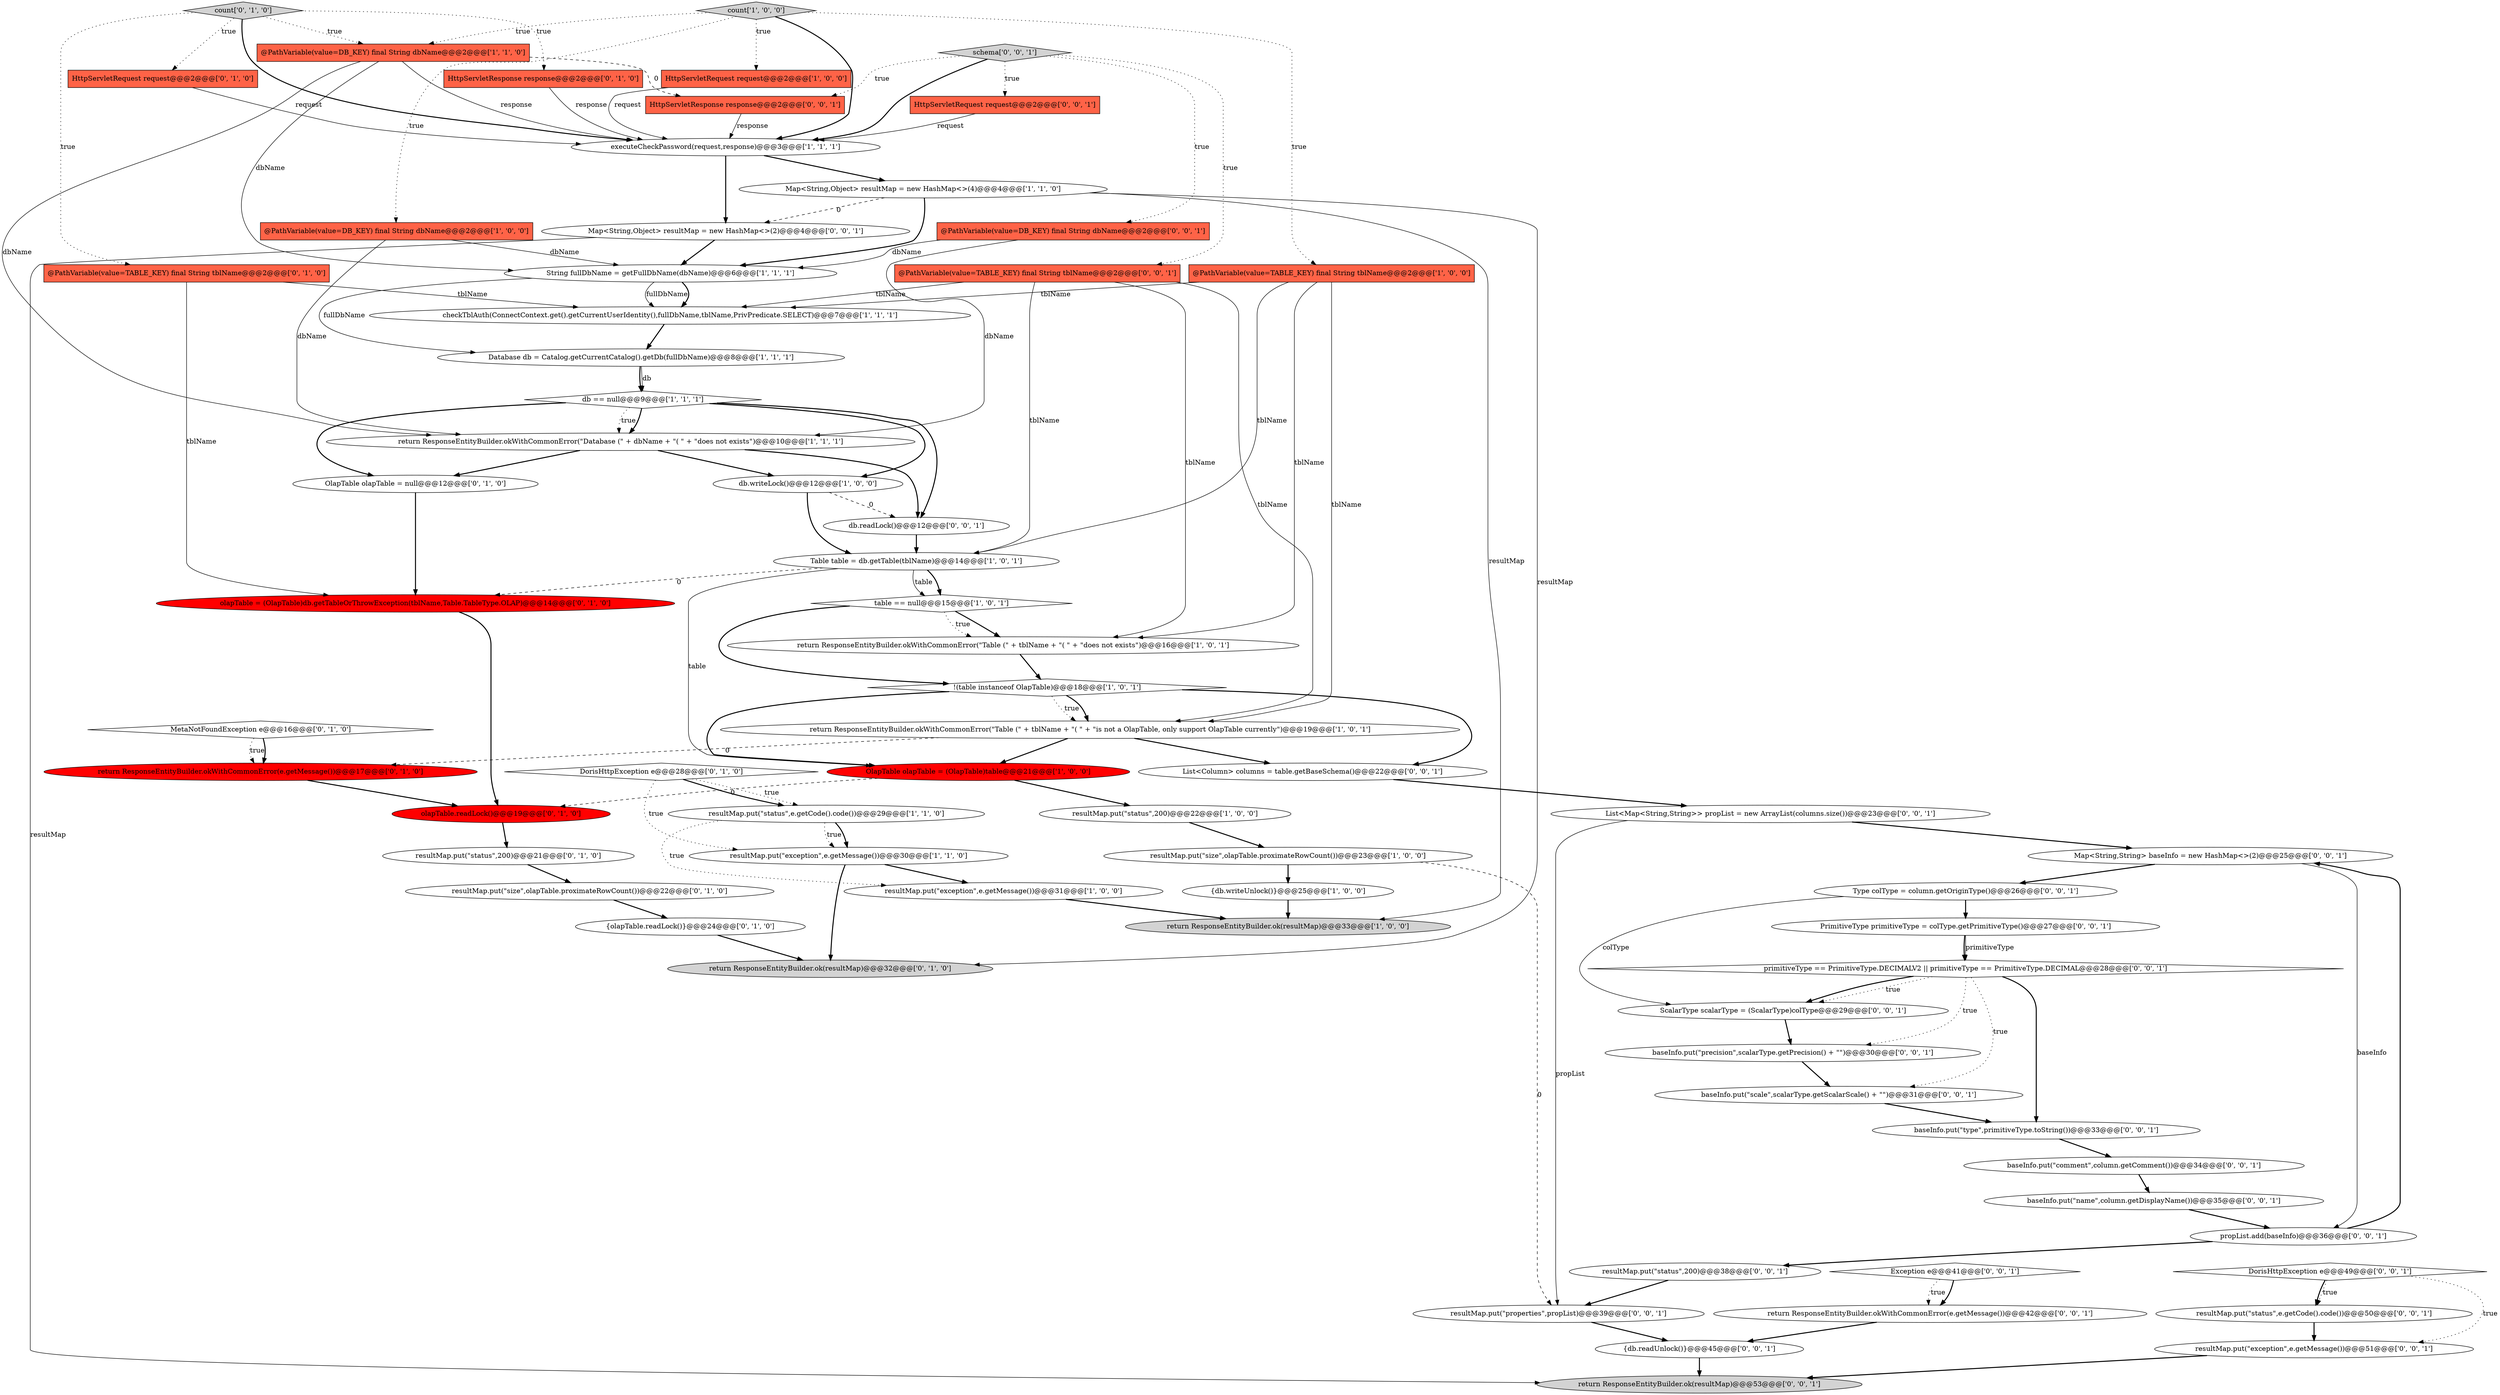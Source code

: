 digraph {
7 [style = filled, label = "HttpServletRequest request@@@2@@@['1', '0', '0']", fillcolor = tomato, shape = box image = "AAA0AAABBB1BBB"];
48 [style = filled, label = "return ResponseEntityBuilder.ok(resultMap)@@@53@@@['0', '0', '1']", fillcolor = lightgray, shape = ellipse image = "AAA0AAABBB3BBB"];
18 [style = filled, label = "db.writeLock()@@@12@@@['1', '0', '0']", fillcolor = white, shape = ellipse image = "AAA0AAABBB1BBB"];
68 [style = filled, label = "baseInfo.put(\"name\",column.getDisplayName())@@@35@@@['0', '0', '1']", fillcolor = white, shape = ellipse image = "AAA0AAABBB3BBB"];
40 [style = filled, label = "Map<String,Object> resultMap = new HashMap<>(2)@@@4@@@['0', '0', '1']", fillcolor = white, shape = ellipse image = "AAA0AAABBB3BBB"];
46 [style = filled, label = "Type colType = column.getOriginType()@@@26@@@['0', '0', '1']", fillcolor = white, shape = ellipse image = "AAA0AAABBB3BBB"];
13 [style = filled, label = "{db.writeUnlock()}@@@25@@@['1', '0', '0']", fillcolor = white, shape = ellipse image = "AAA0AAABBB1BBB"];
5 [style = filled, label = "resultMap.put(\"status\",e.getCode().code())@@@29@@@['1', '1', '0']", fillcolor = white, shape = ellipse image = "AAA0AAABBB1BBB"];
28 [style = filled, label = "HttpServletRequest request@@@2@@@['0', '1', '0']", fillcolor = tomato, shape = box image = "AAA0AAABBB2BBB"];
43 [style = filled, label = "baseInfo.put(\"type\",primitiveType.toString())@@@33@@@['0', '0', '1']", fillcolor = white, shape = ellipse image = "AAA0AAABBB3BBB"];
26 [style = filled, label = "MetaNotFoundException e@@@16@@@['0', '1', '0']", fillcolor = white, shape = diamond image = "AAA0AAABBB2BBB"];
60 [style = filled, label = "resultMap.put(\"status\",e.getCode().code())@@@50@@@['0', '0', '1']", fillcolor = white, shape = ellipse image = "AAA0AAABBB3BBB"];
30 [style = filled, label = "resultMap.put(\"size\",olapTable.proximateRowCount())@@@22@@@['0', '1', '0']", fillcolor = white, shape = ellipse image = "AAA0AAABBB2BBB"];
17 [style = filled, label = "@PathVariable(value=DB_KEY) final String dbName@@@2@@@['1', '1', '0']", fillcolor = tomato, shape = box image = "AAA0AAABBB1BBB"];
35 [style = filled, label = "count['0', '1', '0']", fillcolor = lightgray, shape = diamond image = "AAA0AAABBB2BBB"];
38 [style = filled, label = "olapTable = (OlapTable)db.getTableOrThrowException(tblName,Table.TableType.OLAP)@@@14@@@['0', '1', '0']", fillcolor = red, shape = ellipse image = "AAA1AAABBB2BBB"];
53 [style = filled, label = "ScalarType scalarType = (ScalarType)colType@@@29@@@['0', '0', '1']", fillcolor = white, shape = ellipse image = "AAA0AAABBB3BBB"];
52 [style = filled, label = "propList.add(baseInfo)@@@36@@@['0', '0', '1']", fillcolor = white, shape = ellipse image = "AAA0AAABBB3BBB"];
57 [style = filled, label = "PrimitiveType primitiveType = colType.getPrimitiveType()@@@27@@@['0', '0', '1']", fillcolor = white, shape = ellipse image = "AAA0AAABBB3BBB"];
59 [style = filled, label = "DorisHttpException e@@@49@@@['0', '0', '1']", fillcolor = white, shape = diamond image = "AAA0AAABBB3BBB"];
12 [style = filled, label = "return ResponseEntityBuilder.okWithCommonError(\"Database (\" + dbName + \"( \" + \"does not exists\")@@@10@@@['1', '1', '1']", fillcolor = white, shape = ellipse image = "AAA0AAABBB1BBB"];
47 [style = filled, label = "schema['0', '0', '1']", fillcolor = lightgray, shape = diamond image = "AAA0AAABBB3BBB"];
51 [style = filled, label = "{db.readUnlock()}@@@45@@@['0', '0', '1']", fillcolor = white, shape = ellipse image = "AAA0AAABBB3BBB"];
49 [style = filled, label = "@PathVariable(value=TABLE_KEY) final String tblName@@@2@@@['0', '0', '1']", fillcolor = tomato, shape = box image = "AAA0AAABBB3BBB"];
10 [style = filled, label = "resultMap.put(\"size\",olapTable.proximateRowCount())@@@23@@@['1', '0', '0']", fillcolor = white, shape = ellipse image = "AAA0AAABBB1BBB"];
63 [style = filled, label = "resultMap.put(\"exception\",e.getMessage())@@@51@@@['0', '0', '1']", fillcolor = white, shape = ellipse image = "AAA0AAABBB3BBB"];
16 [style = filled, label = "table == null@@@15@@@['1', '0', '1']", fillcolor = white, shape = diamond image = "AAA0AAABBB1BBB"];
39 [style = filled, label = "return ResponseEntityBuilder.okWithCommonError(e.getMessage())@@@17@@@['0', '1', '0']", fillcolor = red, shape = ellipse image = "AAA1AAABBB2BBB"];
3 [style = filled, label = "return ResponseEntityBuilder.okWithCommonError(\"Table (\" + tblName + \"( \" + \"does not exists\")@@@16@@@['1', '0', '1']", fillcolor = white, shape = ellipse image = "AAA0AAABBB1BBB"];
20 [style = filled, label = "OlapTable olapTable = (OlapTable)table@@@21@@@['1', '0', '0']", fillcolor = red, shape = ellipse image = "AAA1AAABBB1BBB"];
56 [style = filled, label = "baseInfo.put(\"comment\",column.getComment())@@@34@@@['0', '0', '1']", fillcolor = white, shape = ellipse image = "AAA0AAABBB3BBB"];
22 [style = filled, label = "Database db = Catalog.getCurrentCatalog().getDb(fullDbName)@@@8@@@['1', '1', '1']", fillcolor = white, shape = ellipse image = "AAA0AAABBB1BBB"];
66 [style = filled, label = "List<Column> columns = table.getBaseSchema()@@@22@@@['0', '0', '1']", fillcolor = white, shape = ellipse image = "AAA0AAABBB3BBB"];
8 [style = filled, label = "resultMap.put(\"status\",200)@@@22@@@['1', '0', '0']", fillcolor = white, shape = ellipse image = "AAA0AAABBB1BBB"];
45 [style = filled, label = "List<Map<String,String>> propList = new ArrayList(columns.size())@@@23@@@['0', '0', '1']", fillcolor = white, shape = ellipse image = "AAA0AAABBB3BBB"];
27 [style = filled, label = "olapTable.readLock()@@@19@@@['0', '1', '0']", fillcolor = red, shape = ellipse image = "AAA1AAABBB2BBB"];
37 [style = filled, label = "OlapTable olapTable = null@@@12@@@['0', '1', '0']", fillcolor = white, shape = ellipse image = "AAA0AAABBB2BBB"];
50 [style = filled, label = "resultMap.put(\"properties\",propList)@@@39@@@['0', '0', '1']", fillcolor = white, shape = ellipse image = "AAA0AAABBB3BBB"];
55 [style = filled, label = "HttpServletResponse response@@@2@@@['0', '0', '1']", fillcolor = tomato, shape = box image = "AAA0AAABBB3BBB"];
64 [style = filled, label = "baseInfo.put(\"scale\",scalarType.getScalarScale() + \"\")@@@31@@@['0', '0', '1']", fillcolor = white, shape = ellipse image = "AAA0AAABBB3BBB"];
42 [style = filled, label = "@PathVariable(value=DB_KEY) final String dbName@@@2@@@['0', '0', '1']", fillcolor = tomato, shape = box image = "AAA0AAABBB3BBB"];
34 [style = filled, label = "return ResponseEntityBuilder.ok(resultMap)@@@32@@@['0', '1', '0']", fillcolor = lightgray, shape = ellipse image = "AAA0AAABBB2BBB"];
61 [style = filled, label = "primitiveType == PrimitiveType.DECIMALV2 || primitiveType == PrimitiveType.DECIMAL@@@28@@@['0', '0', '1']", fillcolor = white, shape = diamond image = "AAA0AAABBB3BBB"];
4 [style = filled, label = "return ResponseEntityBuilder.ok(resultMap)@@@33@@@['1', '0', '0']", fillcolor = lightgray, shape = ellipse image = "AAA0AAABBB1BBB"];
25 [style = filled, label = "db == null@@@9@@@['1', '1', '1']", fillcolor = white, shape = diamond image = "AAA0AAABBB1BBB"];
58 [style = filled, label = "baseInfo.put(\"precision\",scalarType.getPrecision() + \"\")@@@30@@@['0', '0', '1']", fillcolor = white, shape = ellipse image = "AAA0AAABBB3BBB"];
31 [style = filled, label = "HttpServletResponse response@@@2@@@['0', '1', '0']", fillcolor = tomato, shape = box image = "AAA0AAABBB2BBB"];
65 [style = filled, label = "Exception e@@@41@@@['0', '0', '1']", fillcolor = white, shape = diamond image = "AAA0AAABBB3BBB"];
67 [style = filled, label = "db.readLock()@@@12@@@['0', '0', '1']", fillcolor = white, shape = ellipse image = "AAA0AAABBB3BBB"];
33 [style = filled, label = "@PathVariable(value=TABLE_KEY) final String tblName@@@2@@@['0', '1', '0']", fillcolor = tomato, shape = box image = "AAA0AAABBB2BBB"];
0 [style = filled, label = "Map<String,Object> resultMap = new HashMap<>(4)@@@4@@@['1', '1', '0']", fillcolor = white, shape = ellipse image = "AAA0AAABBB1BBB"];
15 [style = filled, label = "executeCheckPassword(request,response)@@@3@@@['1', '1', '1']", fillcolor = white, shape = ellipse image = "AAA0AAABBB1BBB"];
6 [style = filled, label = "count['1', '0', '0']", fillcolor = lightgray, shape = diamond image = "AAA0AAABBB1BBB"];
11 [style = filled, label = "resultMap.put(\"exception\",e.getMessage())@@@30@@@['1', '1', '0']", fillcolor = white, shape = ellipse image = "AAA0AAABBB1BBB"];
62 [style = filled, label = "return ResponseEntityBuilder.okWithCommonError(e.getMessage())@@@42@@@['0', '0', '1']", fillcolor = white, shape = ellipse image = "AAA0AAABBB3BBB"];
44 [style = filled, label = "HttpServletRequest request@@@2@@@['0', '0', '1']", fillcolor = tomato, shape = box image = "AAA0AAABBB3BBB"];
21 [style = filled, label = "Table table = db.getTable(tblName)@@@14@@@['1', '0', '1']", fillcolor = white, shape = ellipse image = "AAA0AAABBB1BBB"];
1 [style = filled, label = "!(table instanceof OlapTable)@@@18@@@['1', '0', '1']", fillcolor = white, shape = diamond image = "AAA0AAABBB1BBB"];
14 [style = filled, label = "return ResponseEntityBuilder.okWithCommonError(\"Table (\" + tblName + \"( \" + \"is not a OlapTable, only support OlapTable currently\")@@@19@@@['1', '0', '1']", fillcolor = white, shape = ellipse image = "AAA0AAABBB1BBB"];
29 [style = filled, label = "{olapTable.readLock()}@@@24@@@['0', '1', '0']", fillcolor = white, shape = ellipse image = "AAA0AAABBB2BBB"];
36 [style = filled, label = "DorisHttpException e@@@28@@@['0', '1', '0']", fillcolor = white, shape = diamond image = "AAA0AAABBB2BBB"];
32 [style = filled, label = "resultMap.put(\"status\",200)@@@21@@@['0', '1', '0']", fillcolor = white, shape = ellipse image = "AAA0AAABBB2BBB"];
41 [style = filled, label = "Map<String,String> baseInfo = new HashMap<>(2)@@@25@@@['0', '0', '1']", fillcolor = white, shape = ellipse image = "AAA0AAABBB3BBB"];
54 [style = filled, label = "resultMap.put(\"status\",200)@@@38@@@['0', '0', '1']", fillcolor = white, shape = ellipse image = "AAA0AAABBB3BBB"];
19 [style = filled, label = "resultMap.put(\"exception\",e.getMessage())@@@31@@@['1', '0', '0']", fillcolor = white, shape = ellipse image = "AAA0AAABBB1BBB"];
23 [style = filled, label = "checkTblAuth(ConnectContext.get().getCurrentUserIdentity(),fullDbName,tblName,PrivPredicate.SELECT)@@@7@@@['1', '1', '1']", fillcolor = white, shape = ellipse image = "AAA0AAABBB1BBB"];
2 [style = filled, label = "@PathVariable(value=DB_KEY) final String dbName@@@2@@@['1', '0', '0']", fillcolor = tomato, shape = box image = "AAA0AAABBB1BBB"];
24 [style = filled, label = "String fullDbName = getFullDbName(dbName)@@@6@@@['1', '1', '1']", fillcolor = white, shape = ellipse image = "AAA0AAABBB1BBB"];
9 [style = filled, label = "@PathVariable(value=TABLE_KEY) final String tblName@@@2@@@['1', '0', '0']", fillcolor = tomato, shape = box image = "AAA0AAABBB1BBB"];
14->66 [style = bold, label=""];
18->67 [style = dashed, label="0"];
8->10 [style = bold, label=""];
27->32 [style = bold, label=""];
46->53 [style = solid, label="colType"];
61->43 [style = bold, label=""];
45->50 [style = solid, label="propList"];
63->48 [style = bold, label=""];
10->50 [style = dashed, label="0"];
5->19 [style = dotted, label="true"];
65->62 [style = bold, label=""];
1->20 [style = bold, label=""];
53->58 [style = bold, label=""];
49->23 [style = solid, label="tblName"];
29->34 [style = bold, label=""];
2->12 [style = solid, label="dbName"];
30->29 [style = bold, label=""];
65->62 [style = dotted, label="true"];
36->11 [style = dotted, label="true"];
5->11 [style = dotted, label="true"];
51->48 [style = bold, label=""];
23->22 [style = bold, label=""];
37->38 [style = bold, label=""];
24->23 [style = solid, label="fullDbName"];
15->0 [style = bold, label=""];
0->24 [style = bold, label=""];
12->18 [style = bold, label=""];
60->63 [style = bold, label=""];
21->16 [style = bold, label=""];
49->14 [style = solid, label="tblName"];
40->24 [style = bold, label=""];
61->64 [style = dotted, label="true"];
64->43 [style = bold, label=""];
66->45 [style = bold, label=""];
14->20 [style = bold, label=""];
59->60 [style = dotted, label="true"];
0->34 [style = solid, label="resultMap"];
45->41 [style = bold, label=""];
16->3 [style = bold, label=""];
28->15 [style = solid, label="request"];
22->25 [style = bold, label=""];
33->23 [style = solid, label="tblName"];
0->4 [style = solid, label="resultMap"];
57->61 [style = bold, label=""];
59->60 [style = bold, label=""];
9->23 [style = solid, label="tblName"];
61->53 [style = dotted, label="true"];
42->12 [style = solid, label="dbName"];
25->12 [style = dotted, label="true"];
35->33 [style = dotted, label="true"];
9->21 [style = solid, label="tblName"];
12->37 [style = bold, label=""];
47->49 [style = dotted, label="true"];
24->22 [style = solid, label="fullDbName"];
20->8 [style = bold, label=""];
33->38 [style = solid, label="tblName"];
25->37 [style = bold, label=""];
47->42 [style = dotted, label="true"];
6->7 [style = dotted, label="true"];
41->46 [style = bold, label=""];
5->11 [style = bold, label=""];
9->3 [style = solid, label="tblName"];
42->24 [style = solid, label="dbName"];
49->3 [style = solid, label="tblName"];
52->54 [style = bold, label=""];
56->68 [style = bold, label=""];
68->52 [style = bold, label=""];
62->51 [style = bold, label=""];
3->1 [style = bold, label=""];
35->15 [style = bold, label=""];
21->16 [style = solid, label="table"];
25->18 [style = bold, label=""];
52->41 [style = bold, label=""];
14->39 [style = dashed, label="0"];
38->27 [style = bold, label=""];
21->38 [style = dashed, label="0"];
32->30 [style = bold, label=""];
35->31 [style = dotted, label="true"];
6->15 [style = bold, label=""];
22->25 [style = solid, label="db"];
44->15 [style = solid, label="request"];
61->58 [style = dotted, label="true"];
6->2 [style = dotted, label="true"];
10->13 [style = bold, label=""];
17->24 [style = solid, label="dbName"];
16->1 [style = bold, label=""];
6->9 [style = dotted, label="true"];
15->40 [style = bold, label=""];
36->5 [style = bold, label=""];
17->55 [style = dashed, label="0"];
18->21 [style = bold, label=""];
9->14 [style = solid, label="tblName"];
46->57 [style = bold, label=""];
31->15 [style = solid, label="response"];
58->64 [style = bold, label=""];
24->23 [style = bold, label=""];
49->21 [style = solid, label="tblName"];
1->66 [style = bold, label=""];
41->52 [style = solid, label="baseInfo"];
7->15 [style = solid, label="request"];
47->15 [style = bold, label=""];
17->15 [style = solid, label="response"];
26->39 [style = dotted, label="true"];
55->15 [style = solid, label="response"];
20->27 [style = dashed, label="0"];
47->44 [style = dotted, label="true"];
1->14 [style = dotted, label="true"];
11->19 [style = bold, label=""];
39->27 [style = bold, label=""];
67->21 [style = bold, label=""];
16->3 [style = dotted, label="true"];
26->39 [style = bold, label=""];
6->17 [style = dotted, label="true"];
47->55 [style = dotted, label="true"];
54->50 [style = bold, label=""];
61->53 [style = bold, label=""];
11->34 [style = bold, label=""];
25->12 [style = bold, label=""];
50->51 [style = bold, label=""];
2->24 [style = solid, label="dbName"];
17->12 [style = solid, label="dbName"];
59->63 [style = dotted, label="true"];
57->61 [style = solid, label="primitiveType"];
35->28 [style = dotted, label="true"];
35->17 [style = dotted, label="true"];
1->14 [style = bold, label=""];
19->4 [style = bold, label=""];
36->5 [style = dotted, label="true"];
40->48 [style = solid, label="resultMap"];
25->67 [style = bold, label=""];
0->40 [style = dashed, label="0"];
43->56 [style = bold, label=""];
21->20 [style = solid, label="table"];
12->67 [style = bold, label=""];
13->4 [style = bold, label=""];
}
